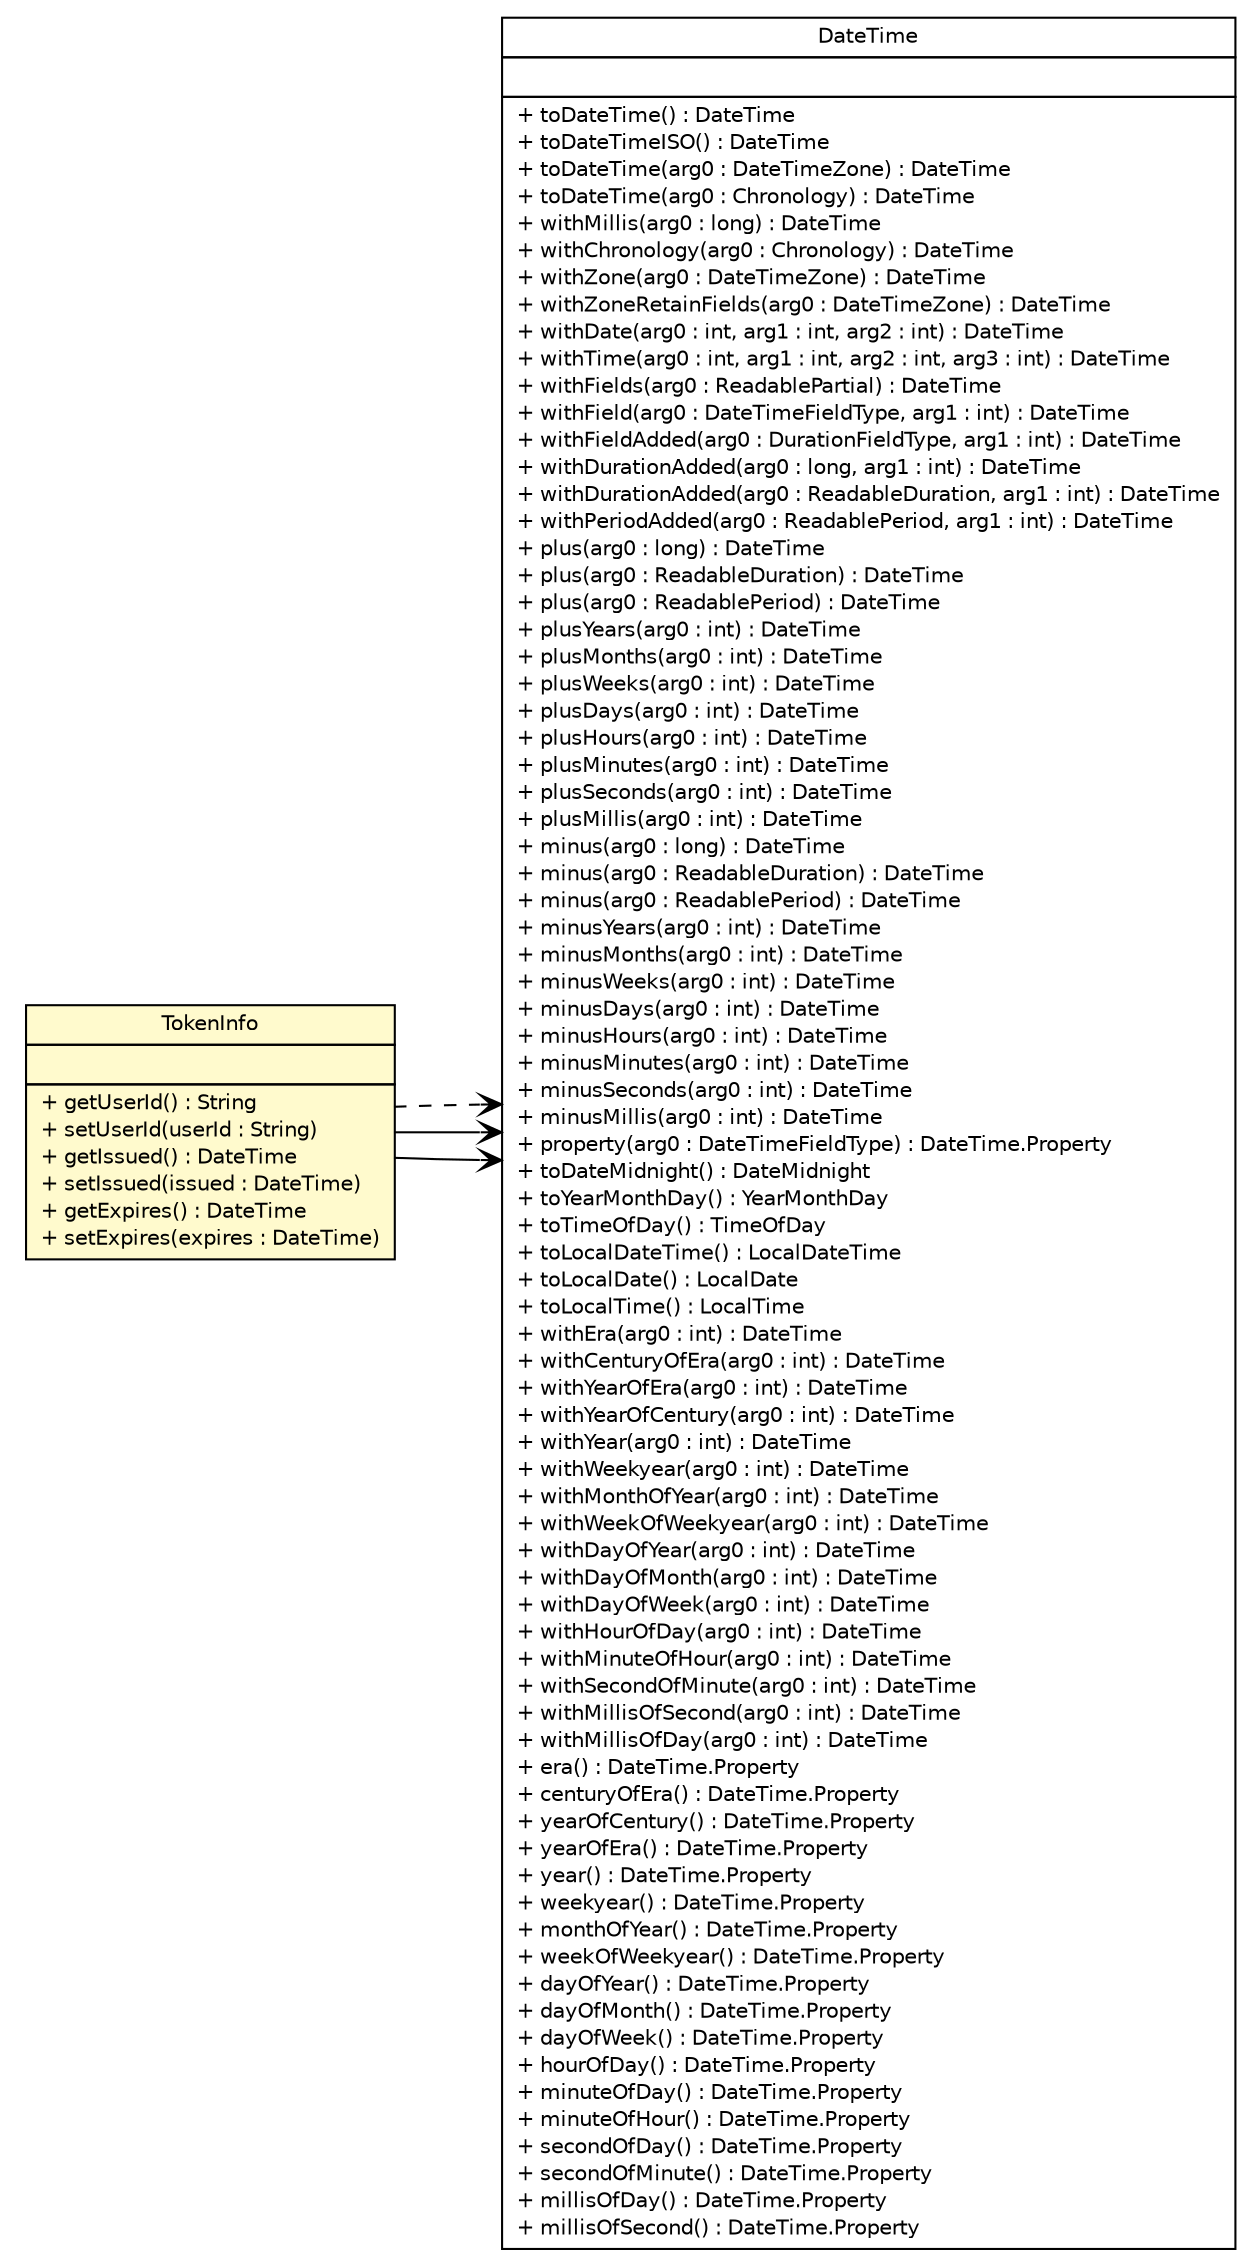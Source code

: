 #!/usr/local/bin/dot
#
# Class diagram 
# Generated by UMLGraph version 5.1 (http://www.umlgraph.org/)
#

digraph G {
	edge [fontname="Helvetica",fontsize=10,labelfontname="Helvetica",labelfontsize=10];
	node [fontname="Helvetica",fontsize=10,shape=plaintext];
	nodesep=0.25;
	ranksep=0.5;
	rankdir=LR;
	// com.inn.headstartdemo.utils.TokenInfo
	c54008 [label=<<table title="com.inn.headstartdemo.utils.TokenInfo" border="0" cellborder="1" cellspacing="0" cellpadding="2" port="p" bgcolor="lemonChiffon" href="./TokenInfo.html">
		<tr><td><table border="0" cellspacing="0" cellpadding="1">
<tr><td align="center" balign="center"> TokenInfo </td></tr>
		</table></td></tr>
		<tr><td><table border="0" cellspacing="0" cellpadding="1">
<tr><td align="left" balign="left">  </td></tr>
		</table></td></tr>
		<tr><td><table border="0" cellspacing="0" cellpadding="1">
<tr><td align="left" balign="left"> + getUserId() : String </td></tr>
<tr><td align="left" balign="left"> + setUserId(userId : String) </td></tr>
<tr><td align="left" balign="left"> + getIssued() : DateTime </td></tr>
<tr><td align="left" balign="left"> + setIssued(issued : DateTime) </td></tr>
<tr><td align="left" balign="left"> + getExpires() : DateTime </td></tr>
<tr><td align="left" balign="left"> + setExpires(expires : DateTime) </td></tr>
		</table></td></tr>
		</table>>, fontname="Helvetica", fontcolor="black", fontsize=10.0];
	// com.inn.headstartdemo.utils.TokenInfo NAVASSOC org.joda.time.DateTime
	c54008:p -> c54091:p [taillabel="", label="", headlabel="", fontname="Helvetica", fontcolor="black", fontsize=10.0, color="black", arrowhead=open];
	// com.inn.headstartdemo.utils.TokenInfo NAVASSOC org.joda.time.DateTime
	c54008:p -> c54091:p [taillabel="", label="", headlabel="", fontname="Helvetica", fontcolor="black", fontsize=10.0, color="black", arrowhead=open];
	// com.inn.headstartdemo.utils.TokenInfo DEPEND org.joda.time.DateTime
	c54008:p -> c54091:p [taillabel="", label="", headlabel="", fontname="Helvetica", fontcolor="black", fontsize=10.0, color="black", arrowhead=open, style=dashed];
	// org.joda.time.DateTime
	c54091 [label=<<table title="org.joda.time.DateTime" border="0" cellborder="1" cellspacing="0" cellpadding="2" port="p" href="http://java.sun.com/j2se/1.4.2/docs/api/org/joda/time/DateTime.html">
		<tr><td><table border="0" cellspacing="0" cellpadding="1">
<tr><td align="center" balign="center"> DateTime </td></tr>
		</table></td></tr>
		<tr><td><table border="0" cellspacing="0" cellpadding="1">
<tr><td align="left" balign="left">  </td></tr>
		</table></td></tr>
		<tr><td><table border="0" cellspacing="0" cellpadding="1">
<tr><td align="left" balign="left"> + toDateTime() : DateTime </td></tr>
<tr><td align="left" balign="left"> + toDateTimeISO() : DateTime </td></tr>
<tr><td align="left" balign="left"> + toDateTime(arg0 : DateTimeZone) : DateTime </td></tr>
<tr><td align="left" balign="left"> + toDateTime(arg0 : Chronology) : DateTime </td></tr>
<tr><td align="left" balign="left"> + withMillis(arg0 : long) : DateTime </td></tr>
<tr><td align="left" balign="left"> + withChronology(arg0 : Chronology) : DateTime </td></tr>
<tr><td align="left" balign="left"> + withZone(arg0 : DateTimeZone) : DateTime </td></tr>
<tr><td align="left" balign="left"> + withZoneRetainFields(arg0 : DateTimeZone) : DateTime </td></tr>
<tr><td align="left" balign="left"> + withDate(arg0 : int, arg1 : int, arg2 : int) : DateTime </td></tr>
<tr><td align="left" balign="left"> + withTime(arg0 : int, arg1 : int, arg2 : int, arg3 : int) : DateTime </td></tr>
<tr><td align="left" balign="left"> + withFields(arg0 : ReadablePartial) : DateTime </td></tr>
<tr><td align="left" balign="left"> + withField(arg0 : DateTimeFieldType, arg1 : int) : DateTime </td></tr>
<tr><td align="left" balign="left"> + withFieldAdded(arg0 : DurationFieldType, arg1 : int) : DateTime </td></tr>
<tr><td align="left" balign="left"> + withDurationAdded(arg0 : long, arg1 : int) : DateTime </td></tr>
<tr><td align="left" balign="left"> + withDurationAdded(arg0 : ReadableDuration, arg1 : int) : DateTime </td></tr>
<tr><td align="left" balign="left"> + withPeriodAdded(arg0 : ReadablePeriod, arg1 : int) : DateTime </td></tr>
<tr><td align="left" balign="left"> + plus(arg0 : long) : DateTime </td></tr>
<tr><td align="left" balign="left"> + plus(arg0 : ReadableDuration) : DateTime </td></tr>
<tr><td align="left" balign="left"> + plus(arg0 : ReadablePeriod) : DateTime </td></tr>
<tr><td align="left" balign="left"> + plusYears(arg0 : int) : DateTime </td></tr>
<tr><td align="left" balign="left"> + plusMonths(arg0 : int) : DateTime </td></tr>
<tr><td align="left" balign="left"> + plusWeeks(arg0 : int) : DateTime </td></tr>
<tr><td align="left" balign="left"> + plusDays(arg0 : int) : DateTime </td></tr>
<tr><td align="left" balign="left"> + plusHours(arg0 : int) : DateTime </td></tr>
<tr><td align="left" balign="left"> + plusMinutes(arg0 : int) : DateTime </td></tr>
<tr><td align="left" balign="left"> + plusSeconds(arg0 : int) : DateTime </td></tr>
<tr><td align="left" balign="left"> + plusMillis(arg0 : int) : DateTime </td></tr>
<tr><td align="left" balign="left"> + minus(arg0 : long) : DateTime </td></tr>
<tr><td align="left" balign="left"> + minus(arg0 : ReadableDuration) : DateTime </td></tr>
<tr><td align="left" balign="left"> + minus(arg0 : ReadablePeriod) : DateTime </td></tr>
<tr><td align="left" balign="left"> + minusYears(arg0 : int) : DateTime </td></tr>
<tr><td align="left" balign="left"> + minusMonths(arg0 : int) : DateTime </td></tr>
<tr><td align="left" balign="left"> + minusWeeks(arg0 : int) : DateTime </td></tr>
<tr><td align="left" balign="left"> + minusDays(arg0 : int) : DateTime </td></tr>
<tr><td align="left" balign="left"> + minusHours(arg0 : int) : DateTime </td></tr>
<tr><td align="left" balign="left"> + minusMinutes(arg0 : int) : DateTime </td></tr>
<tr><td align="left" balign="left"> + minusSeconds(arg0 : int) : DateTime </td></tr>
<tr><td align="left" balign="left"> + minusMillis(arg0 : int) : DateTime </td></tr>
<tr><td align="left" balign="left"> + property(arg0 : DateTimeFieldType) : DateTime.Property </td></tr>
<tr><td align="left" balign="left"> + toDateMidnight() : DateMidnight </td></tr>
<tr><td align="left" balign="left"> + toYearMonthDay() : YearMonthDay </td></tr>
<tr><td align="left" balign="left"> + toTimeOfDay() : TimeOfDay </td></tr>
<tr><td align="left" balign="left"> + toLocalDateTime() : LocalDateTime </td></tr>
<tr><td align="left" balign="left"> + toLocalDate() : LocalDate </td></tr>
<tr><td align="left" balign="left"> + toLocalTime() : LocalTime </td></tr>
<tr><td align="left" balign="left"> + withEra(arg0 : int) : DateTime </td></tr>
<tr><td align="left" balign="left"> + withCenturyOfEra(arg0 : int) : DateTime </td></tr>
<tr><td align="left" balign="left"> + withYearOfEra(arg0 : int) : DateTime </td></tr>
<tr><td align="left" balign="left"> + withYearOfCentury(arg0 : int) : DateTime </td></tr>
<tr><td align="left" balign="left"> + withYear(arg0 : int) : DateTime </td></tr>
<tr><td align="left" balign="left"> + withWeekyear(arg0 : int) : DateTime </td></tr>
<tr><td align="left" balign="left"> + withMonthOfYear(arg0 : int) : DateTime </td></tr>
<tr><td align="left" balign="left"> + withWeekOfWeekyear(arg0 : int) : DateTime </td></tr>
<tr><td align="left" balign="left"> + withDayOfYear(arg0 : int) : DateTime </td></tr>
<tr><td align="left" balign="left"> + withDayOfMonth(arg0 : int) : DateTime </td></tr>
<tr><td align="left" balign="left"> + withDayOfWeek(arg0 : int) : DateTime </td></tr>
<tr><td align="left" balign="left"> + withHourOfDay(arg0 : int) : DateTime </td></tr>
<tr><td align="left" balign="left"> + withMinuteOfHour(arg0 : int) : DateTime </td></tr>
<tr><td align="left" balign="left"> + withSecondOfMinute(arg0 : int) : DateTime </td></tr>
<tr><td align="left" balign="left"> + withMillisOfSecond(arg0 : int) : DateTime </td></tr>
<tr><td align="left" balign="left"> + withMillisOfDay(arg0 : int) : DateTime </td></tr>
<tr><td align="left" balign="left"> + era() : DateTime.Property </td></tr>
<tr><td align="left" balign="left"> + centuryOfEra() : DateTime.Property </td></tr>
<tr><td align="left" balign="left"> + yearOfCentury() : DateTime.Property </td></tr>
<tr><td align="left" balign="left"> + yearOfEra() : DateTime.Property </td></tr>
<tr><td align="left" balign="left"> + year() : DateTime.Property </td></tr>
<tr><td align="left" balign="left"> + weekyear() : DateTime.Property </td></tr>
<tr><td align="left" balign="left"> + monthOfYear() : DateTime.Property </td></tr>
<tr><td align="left" balign="left"> + weekOfWeekyear() : DateTime.Property </td></tr>
<tr><td align="left" balign="left"> + dayOfYear() : DateTime.Property </td></tr>
<tr><td align="left" balign="left"> + dayOfMonth() : DateTime.Property </td></tr>
<tr><td align="left" balign="left"> + dayOfWeek() : DateTime.Property </td></tr>
<tr><td align="left" balign="left"> + hourOfDay() : DateTime.Property </td></tr>
<tr><td align="left" balign="left"> + minuteOfDay() : DateTime.Property </td></tr>
<tr><td align="left" balign="left"> + minuteOfHour() : DateTime.Property </td></tr>
<tr><td align="left" balign="left"> + secondOfDay() : DateTime.Property </td></tr>
<tr><td align="left" balign="left"> + secondOfMinute() : DateTime.Property </td></tr>
<tr><td align="left" balign="left"> + millisOfDay() : DateTime.Property </td></tr>
<tr><td align="left" balign="left"> + millisOfSecond() : DateTime.Property </td></tr>
		</table></td></tr>
		</table>>, fontname="Helvetica", fontcolor="black", fontsize=10.0];
}

